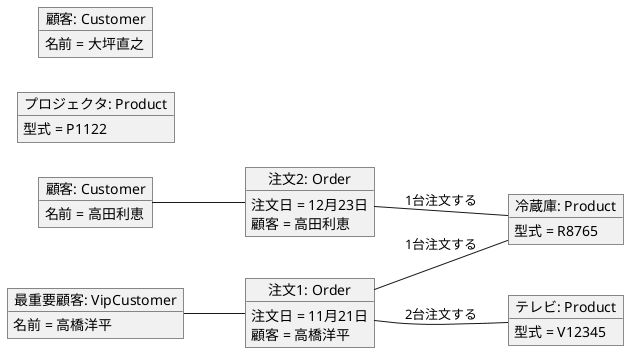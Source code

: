 @startuml 7_OBJ_注文のオブジェクト図
left to right direction
object "注文1: Order" as order1 {
    注文日 = 11月21日
    顧客 = 高橋洋平
}
object "注文2: Order" as order2 {
    注文日 = 12月23日
    顧客 = 高田利恵
}
object "テレビ: Product" as tv {
    型式 = V12345
}
object "冷蔵庫: Product" as fridge {
    型式 = R8765
}
object "プロジェクタ: Product" as projector {
    型式 = P1122
}
object "最重要顧客: VipCustomer" as vipcustomer {
    名前 = 高橋洋平
}
object "顧客: Customer" as customer1 {
    名前 = 高田利恵
}
object "顧客: Customer" as customer2 {
    名前 = 大坪直之
}

vipcustomer -- order1
customer1 -- order2
order1 -- tv :2台注文する
order1 -- fridge :1台注文する
order2 -- fridge :1台注文する
@enduml
